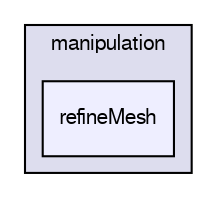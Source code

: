 digraph "applications/utilities/mesh/manipulation/refineMesh" {
  bgcolor=transparent;
  compound=true
  node [ fontsize="10", fontname="FreeSans"];
  edge [ labelfontsize="10", labelfontname="FreeSans"];
  subgraph clusterdir_15449a1ef4a09517cc5e2efa6b11565e {
    graph [ bgcolor="#ddddee", pencolor="black", label="manipulation" fontname="FreeSans", fontsize="10", URL="dir_15449a1ef4a09517cc5e2efa6b11565e.html"]
  dir_14fb4edefd15fd7f3c4a7f3cb8d71afa [shape=box, label="refineMesh", style="filled", fillcolor="#eeeeff", pencolor="black", URL="dir_14fb4edefd15fd7f3c4a7f3cb8d71afa.html"];
  }
}
